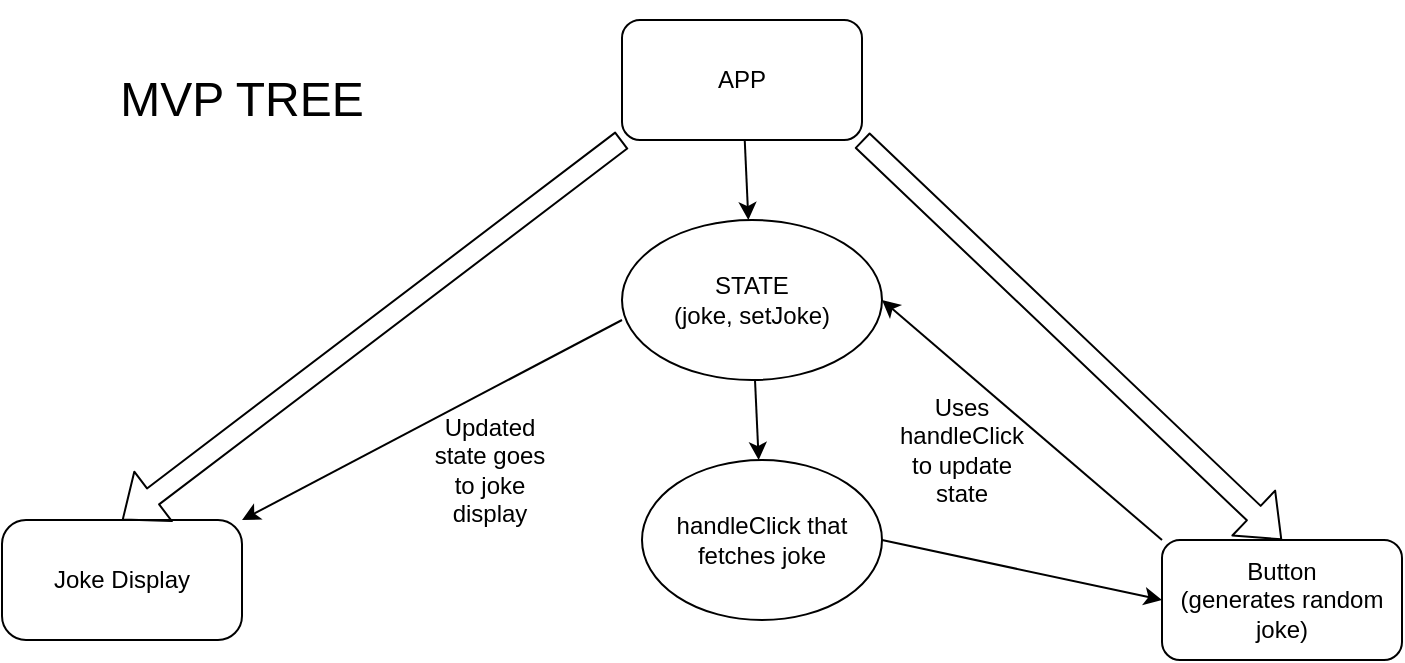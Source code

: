 <mxfile>
    <diagram id="gq_nrAzLqH6lPQDFzBod" name="Page-1">
        <mxGraphModel dx="1017" dy="481" grid="1" gridSize="10" guides="1" tooltips="1" connect="1" arrows="1" fold="1" page="1" pageScale="1" pageWidth="827" pageHeight="1169" math="0" shadow="0">
            <root>
                <mxCell id="0"/>
                <mxCell id="1" parent="0"/>
                <mxCell id="36" value="" style="edgeStyle=none;html=1;" edge="1" parent="1" source="2" target="11">
                    <mxGeometry relative="1" as="geometry"/>
                </mxCell>
                <mxCell id="2" value="APP" style="rounded=1;whiteSpace=wrap;html=1;" vertex="1" parent="1">
                    <mxGeometry x="510" y="30" width="120" height="60" as="geometry"/>
                </mxCell>
                <mxCell id="3" value="Joke Display" style="rounded=1;whiteSpace=wrap;html=1;arcSize=20;" vertex="1" parent="1">
                    <mxGeometry x="200" y="280" width="120" height="60" as="geometry"/>
                </mxCell>
                <mxCell id="4" value="Button&lt;br&gt;(generates random joke)" style="rounded=1;whiteSpace=wrap;html=1;" vertex="1" parent="1">
                    <mxGeometry x="780" y="290" width="120" height="60" as="geometry"/>
                </mxCell>
                <mxCell id="13" value="" style="edgeStyle=none;html=1;" edge="1" parent="1" source="11" target="12">
                    <mxGeometry relative="1" as="geometry"/>
                </mxCell>
                <mxCell id="11" value="STATE&lt;br&gt;(joke, setJoke)" style="ellipse;whiteSpace=wrap;html=1;" vertex="1" parent="1">
                    <mxGeometry x="510" y="130" width="130" height="80" as="geometry"/>
                </mxCell>
                <mxCell id="12" value="handleClick that fetches joke" style="ellipse;whiteSpace=wrap;html=1;" vertex="1" parent="1">
                    <mxGeometry x="520" y="250" width="120" height="80" as="geometry"/>
                </mxCell>
                <mxCell id="31" value="" style="endArrow=classic;html=1;exitX=1;exitY=0.5;exitDx=0;exitDy=0;entryX=0;entryY=0.5;entryDx=0;entryDy=0;" edge="1" parent="1" source="12" target="4">
                    <mxGeometry width="50" height="50" relative="1" as="geometry">
                        <mxPoint x="205" y="165" as="sourcePoint"/>
                        <mxPoint x="350" y="140" as="targetPoint"/>
                    </mxGeometry>
                </mxCell>
                <mxCell id="33" value="" style="shape=flexArrow;endArrow=classic;html=1;entryX=0.5;entryY=0;entryDx=0;entryDy=0;exitX=0;exitY=1;exitDx=0;exitDy=0;" edge="1" parent="1" source="2" target="3">
                    <mxGeometry width="50" height="50" relative="1" as="geometry">
                        <mxPoint x="540" y="190" as="sourcePoint"/>
                        <mxPoint x="290" y="210" as="targetPoint"/>
                        <Array as="points"/>
                    </mxGeometry>
                </mxCell>
                <mxCell id="35" value="" style="shape=flexArrow;endArrow=classic;html=1;entryX=0.5;entryY=0;entryDx=0;entryDy=0;exitX=1;exitY=1;exitDx=0;exitDy=0;" edge="1" parent="1" source="2" target="4">
                    <mxGeometry width="50" height="50" relative="1" as="geometry">
                        <mxPoint x="570" y="90" as="sourcePoint"/>
                        <mxPoint x="569.5" y="130" as="targetPoint"/>
                        <Array as="points"/>
                    </mxGeometry>
                </mxCell>
                <mxCell id="38" value="" style="endArrow=classic;html=1;entryX=1;entryY=0.5;entryDx=0;entryDy=0;exitX=0;exitY=0;exitDx=0;exitDy=0;" edge="1" parent="1" source="4" target="11">
                    <mxGeometry width="50" height="50" relative="1" as="geometry">
                        <mxPoint x="680" y="270" as="sourcePoint"/>
                        <mxPoint x="730" y="220" as="targetPoint"/>
                    </mxGeometry>
                </mxCell>
                <mxCell id="L06rZrAr8nY0fuc8p5TQ-40" value="" style="endArrow=classic;html=1;entryX=1;entryY=0;entryDx=0;entryDy=0;" edge="1" parent="1" target="3">
                    <mxGeometry width="50" height="50" relative="1" as="geometry">
                        <mxPoint x="510" y="180" as="sourcePoint"/>
                        <mxPoint x="451" y="270" as="targetPoint"/>
                    </mxGeometry>
                </mxCell>
                <mxCell id="L06rZrAr8nY0fuc8p5TQ-41" value="Uses handleClick to update state" style="text;html=1;strokeColor=none;fillColor=none;align=center;verticalAlign=middle;whiteSpace=wrap;rounded=0;" vertex="1" parent="1">
                    <mxGeometry x="650" y="230" width="60" height="30" as="geometry"/>
                </mxCell>
                <mxCell id="L06rZrAr8nY0fuc8p5TQ-42" value="Updated state goes to joke display" style="text;html=1;strokeColor=none;fillColor=none;align=center;verticalAlign=middle;whiteSpace=wrap;rounded=0;" vertex="1" parent="1">
                    <mxGeometry x="414" y="240" width="60" height="30" as="geometry"/>
                </mxCell>
                <mxCell id="L06rZrAr8nY0fuc8p5TQ-44" value="&lt;font style=&quot;font-size: 24px&quot;&gt;MVP TREE&lt;/font&gt;" style="text;html=1;strokeColor=none;fillColor=none;align=center;verticalAlign=middle;whiteSpace=wrap;rounded=0;" vertex="1" parent="1">
                    <mxGeometry x="230" y="20" width="180" height="100" as="geometry"/>
                </mxCell>
            </root>
        </mxGraphModel>
    </diagram>
</mxfile>
